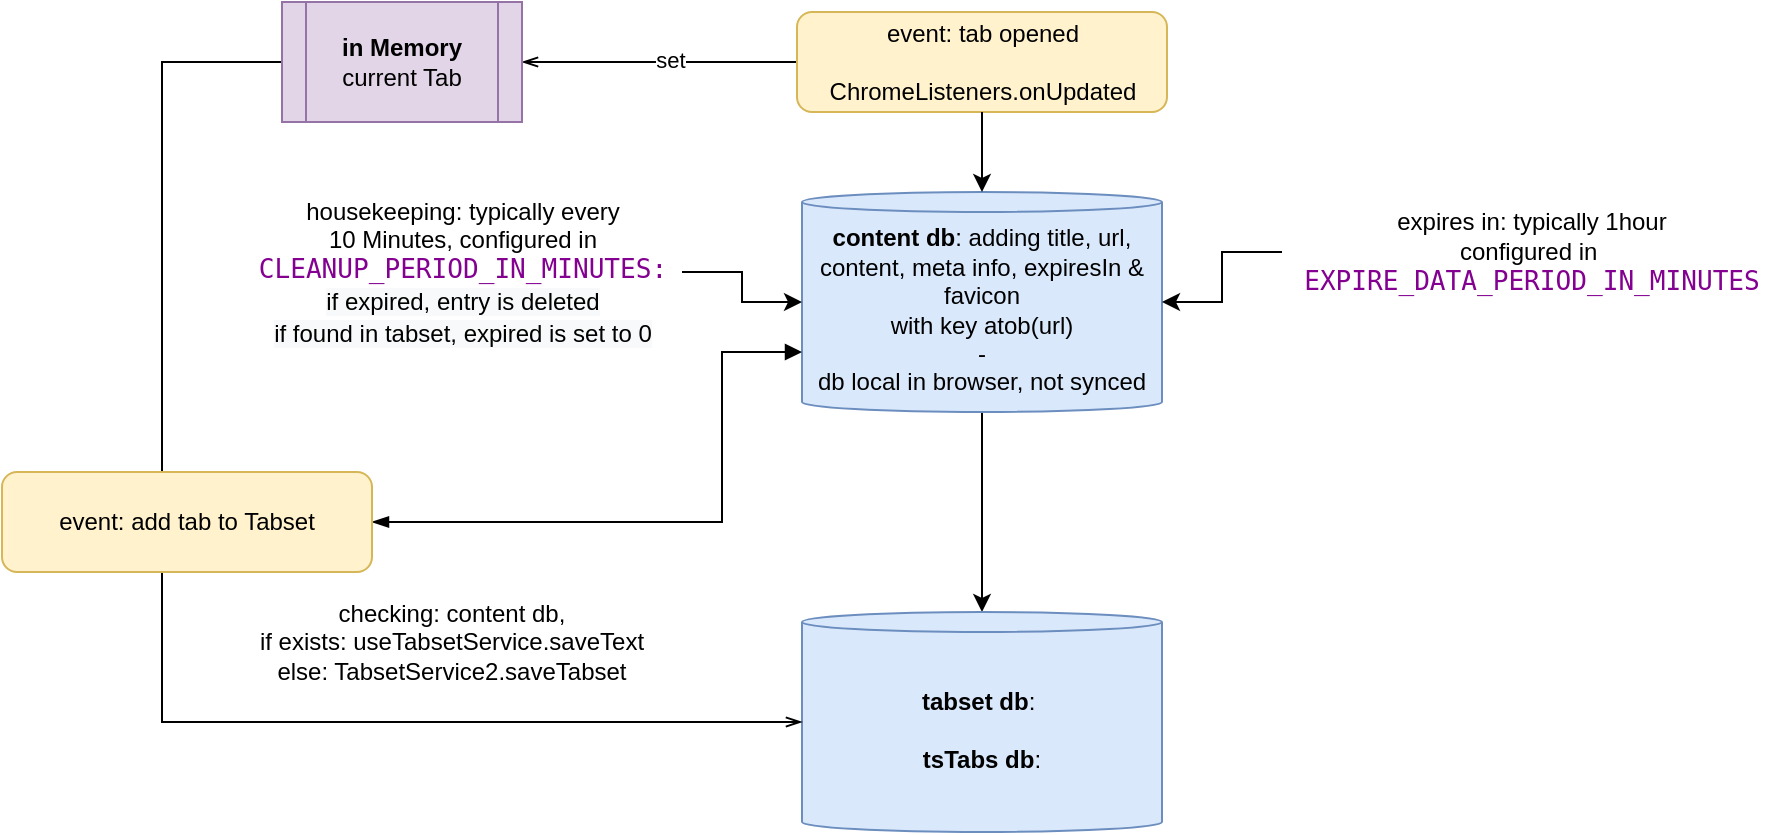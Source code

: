 <mxfile version="20.5.3" type="embed"><diagram name="Seite-1" id="Afa9OzGU9VT6Kw_RbNjM"><mxGraphModel dx="1310" dy="385" grid="1" gridSize="10" guides="1" tooltips="1" connect="1" arrows="1" fold="1" page="1" pageScale="1" pageWidth="827" pageHeight="1169" math="0" shadow="0"><root><mxCell id="0"/><mxCell id="1" parent="0"/><mxCell id="16" style="edgeStyle=orthogonalEdgeStyle;rounded=0;orthogonalLoop=1;jettySize=auto;html=1;exitX=0;exitY=0.5;exitDx=0;exitDy=0;entryX=1;entryY=0.5;entryDx=0;entryDy=0;strokeColor=default;endArrow=openThin;endFill=0;" edge="1" parent="1" source="21zig455Lk8CdIAZ-2xM-1" target="15"><mxGeometry relative="1" as="geometry"/></mxCell><mxCell id="17" value="set" style="edgeLabel;html=1;align=center;verticalAlign=middle;resizable=0;points=[];" vertex="1" connectable="0" parent="16"><mxGeometry x="-0.069" y="-1" relative="1" as="geometry"><mxPoint as="offset"/></mxGeometry></mxCell><mxCell id="21zig455Lk8CdIAZ-2xM-1" value="event: tab opened&lt;br&gt;&lt;br&gt;ChromeListeners.onUpdated" style="rounded=1;whiteSpace=wrap;html=1;fillColor=#fff2cc;strokeColor=#d6b656;" parent="1" vertex="1"><mxGeometry x="247.5" y="200" width="185" height="50" as="geometry"/></mxCell><mxCell id="11" style="edgeStyle=orthogonalEdgeStyle;rounded=0;orthogonalLoop=1;jettySize=auto;html=1;entryX=0.5;entryY=0;entryDx=0;entryDy=0;entryPerimeter=0;" edge="1" parent="1" source="3" target="10"><mxGeometry relative="1" as="geometry"/></mxCell><mxCell id="3" value="&lt;b&gt;content db&lt;/b&gt;: adding title, url, content, meta info, expiresIn &amp;amp; favicon&lt;br&gt;with key atob(url)&lt;br&gt;-&lt;br&gt;db local in browser, not synced&lt;br&gt;" style="shape=cylinder3;whiteSpace=wrap;html=1;boundedLbl=1;backgroundOutline=1;size=5;fillColor=#dae8fc;strokeColor=#6c8ebf;" parent="1" vertex="1"><mxGeometry x="250" y="290" width="180" height="110" as="geometry"/></mxCell><mxCell id="4" value="" style="endArrow=classic;html=1;rounded=0;entryX=0.5;entryY=0;entryDx=0;entryDy=0;entryPerimeter=0;" parent="1" source="21zig455Lk8CdIAZ-2xM-1" target="3" edge="1"><mxGeometry width="50" height="50" relative="1" as="geometry"><mxPoint x="250" y="360" as="sourcePoint"/><mxPoint x="300" y="310" as="targetPoint"/></mxGeometry></mxCell><mxCell id="6" style="edgeStyle=orthogonalEdgeStyle;rounded=0;orthogonalLoop=1;jettySize=auto;html=1;exitX=0;exitY=0.5;exitDx=0;exitDy=0;entryX=1;entryY=0.5;entryDx=0;entryDy=0;entryPerimeter=0;" parent="1" source="5" target="3" edge="1"><mxGeometry relative="1" as="geometry"/></mxCell><mxCell id="5" value="expires in: typically 1hour&lt;br&gt;configured in&amp;nbsp;&lt;br&gt;&lt;div style=&quot;background-color: rgb(255, 255, 255); color: rgb(8, 8, 8); font-family: &amp;quot;JetBrains Mono&amp;quot;, monospace; font-size: 9.8pt;&quot;&gt;&lt;span style=&quot;color:#830091;&quot;&gt;EXPIRE_DATA_PERIOD_IN_MINUTES&lt;/span&gt;&lt;/div&gt;" style="text;html=1;strokeColor=none;fillColor=none;align=center;verticalAlign=middle;whiteSpace=wrap;rounded=0;" parent="1" vertex="1"><mxGeometry x="490" y="280" width="250" height="80" as="geometry"/></mxCell><mxCell id="8" style="edgeStyle=orthogonalEdgeStyle;rounded=0;orthogonalLoop=1;jettySize=auto;html=1;exitX=1;exitY=0.5;exitDx=0;exitDy=0;" edge="1" parent="1" source="7" target="3"><mxGeometry relative="1" as="geometry"/></mxCell><mxCell id="7" value="housekeeping: typically every&lt;br&gt;10 Minutes, configured in&lt;br&gt;&lt;div style=&quot;background-color: rgb(255, 255, 255); color: rgb(8, 8, 8); font-family: &amp;quot;JetBrains Mono&amp;quot;, monospace; font-size: 9.8pt;&quot;&gt;&lt;span style=&quot;color:#830091;&quot;&gt;CLEANUP_PERIOD_IN_MINUTES:&lt;br&gt;&lt;/span&gt;&lt;span style=&quot;color: rgb(0, 0, 0); font-family: Helvetica; font-size: 12px; background-color: rgb(248, 249, 250);&quot;&gt;if expired, entry is deleted&lt;/span&gt;&lt;span style=&quot;color:#830091;&quot;&gt;&lt;br&gt;&lt;/span&gt;&lt;/div&gt;&lt;div style=&quot;background-color: rgb(255, 255, 255); color: rgb(8, 8, 8); font-family: &amp;quot;JetBrains Mono&amp;quot;, monospace; font-size: 9.8pt;&quot;&gt;&lt;span style=&quot;color: rgb(0, 0, 0); font-family: Helvetica; font-size: 12px; background-color: rgb(248, 249, 250);&quot;&gt;if found in tabset, expired is set to 0&lt;/span&gt;&lt;/div&gt;" style="text;html=1;strokeColor=none;fillColor=none;align=center;verticalAlign=middle;whiteSpace=wrap;rounded=0;" parent="1" vertex="1"><mxGeometry x="-29" y="290" width="219" height="80" as="geometry"/></mxCell><mxCell id="13" style="edgeStyle=orthogonalEdgeStyle;orthogonalLoop=1;jettySize=auto;html=1;exitX=1;exitY=0.5;exitDx=0;exitDy=0;strokeColor=default;rounded=0;endArrow=block;endFill=1;entryX=0;entryY=0;entryDx=0;entryDy=80;entryPerimeter=0;startArrow=blockThin;startFill=1;" edge="1" parent="1" source="9" target="3"><mxGeometry relative="1" as="geometry"><mxPoint x="340.5" y="480" as="targetPoint"/><Array as="points"><mxPoint x="210" y="455"/><mxPoint x="210" y="370"/></Array></mxGeometry></mxCell><mxCell id="10" value="&lt;b&gt;tabset db&lt;/b&gt;:&amp;nbsp;&lt;br&gt;&lt;br&gt;&lt;b&gt;tsTabs db&lt;/b&gt;:" style="shape=cylinder3;whiteSpace=wrap;html=1;boundedLbl=1;backgroundOutline=1;size=5;fillColor=#dae8fc;strokeColor=#6c8ebf;" vertex="1" parent="1"><mxGeometry x="250" y="500" width="180" height="110" as="geometry"/></mxCell><mxCell id="18" style="edgeStyle=orthogonalEdgeStyle;rounded=0;orthogonalLoop=1;jettySize=auto;html=1;exitX=0;exitY=0.5;exitDx=0;exitDy=0;entryX=0;entryY=0.5;entryDx=0;entryDy=0;entryPerimeter=0;strokeColor=default;endArrow=openThin;endFill=0;" edge="1" parent="1" source="15" target="10"><mxGeometry relative="1" as="geometry"><Array as="points"><mxPoint x="-70" y="225"/><mxPoint x="-70" y="555"/></Array></mxGeometry></mxCell><mxCell id="15" value="&lt;b&gt;in Memory&lt;/b&gt;&lt;br&gt;current Tab" style="shape=process;whiteSpace=wrap;html=1;backgroundOutline=1;fillColor=#e1d5e7;strokeColor=#9673a6;" vertex="1" parent="1"><mxGeometry x="-10" y="195" width="120" height="60" as="geometry"/></mxCell><mxCell id="9" value="event: add tab to Tabset" style="rounded=1;whiteSpace=wrap;html=1;fillColor=#fff2cc;strokeColor=#d6b656;" vertex="1" parent="1"><mxGeometry x="-150" y="430" width="185" height="50" as="geometry"/></mxCell><mxCell id="19" value="checking: content db, &lt;br&gt;if exists: useTabsetService.saveText&lt;br&gt;else: TabsetService2.saveTabset" style="text;html=1;strokeColor=none;fillColor=none;align=center;verticalAlign=middle;whiteSpace=wrap;rounded=0;" vertex="1" parent="1"><mxGeometry x="-40" y="500" width="230" height="30" as="geometry"/></mxCell></root></mxGraphModel></diagram></mxfile>